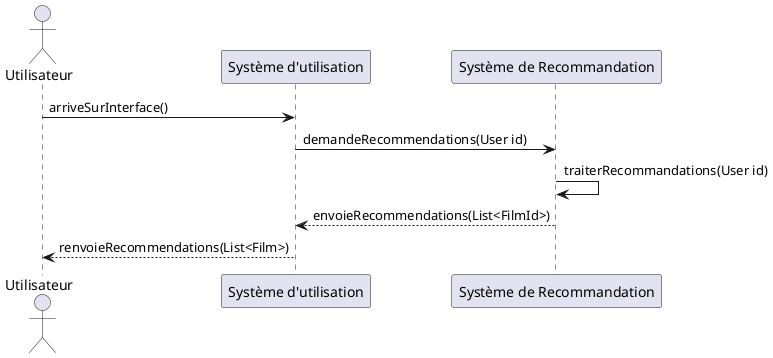 " Scenario : L'utilisateur consulte les films recommandés"
@startuml
actor Utilisateur
participant "Système d'utilisation" as App
participant "Système de Recommandation" as Reco

Utilisateur -> App : arriveSurInterface()
App -> Reco : demandeRecommendations(User id)
Reco -> Reco : traiterRecommandations(User id)
Reco --> App : envoieRecommendations(List<FilmId>)
App --> Utilisateur : renvoieRecommendations(List<Film>)

@enduml

"Scénario : L'utilisateur note un film"
@startuml
actor Utilisateur
participant "Système d'utilisation" as App
participant "Système de Recommandation" as Reco
database "Base de données" as DB

Utilisateur -> App : arriveSurInterface()
Utilisateur -> App : noteFilm(FilmId, Note)
App -> Reco : demandeMiseAJourNote(FilmId, Note)
Reco --> App : envoieConfirmation()
App -> DB : metAJourNote(FilmId, Note)
DB --> App : confirmationMiseAJour()
App --> Utilisateur : confirmationNote(FilmId, Note)

@enduml

"Scénario : L'utilisateur recherche un film"
@startuml
actor Utilisateur
participant "Système d'utilisation" as App
database "Base de données" as DB

Utilisateur -> App : rechercheFilm()
App -> DB : interroge()
DB --> App : renvoie(List<Film>)
App --> Utilisateur : renvoie(List<Film>)

@enduml

"Scénario : L'utilisateur modifie (supprime compris) une note de film"
@startuml
actor Utilisateur
participant "Système d'utilisation" as App
database "Base de données" as DB

ref over Utilisateur, App, DB : [L'utilisateur consulte les films recommandés]
alt Modifie une note
Utilisateur -> App : modifNote(Film)
App -> DB : appliqueChangement()
DB --> App : valideChangement()
App --> Utilisateur : renseigneNouvelleNote()
end alt

alt Modifie une note
Utilisateur -> App : demandeSuppressionNote()
App -> DB : demandeSuppressionNote()
DB -> DB : appliqueSuppression()
DB --> App : valideSuppression()
App --> Utilisateur : suppressionValide()
end alt

@enduml
